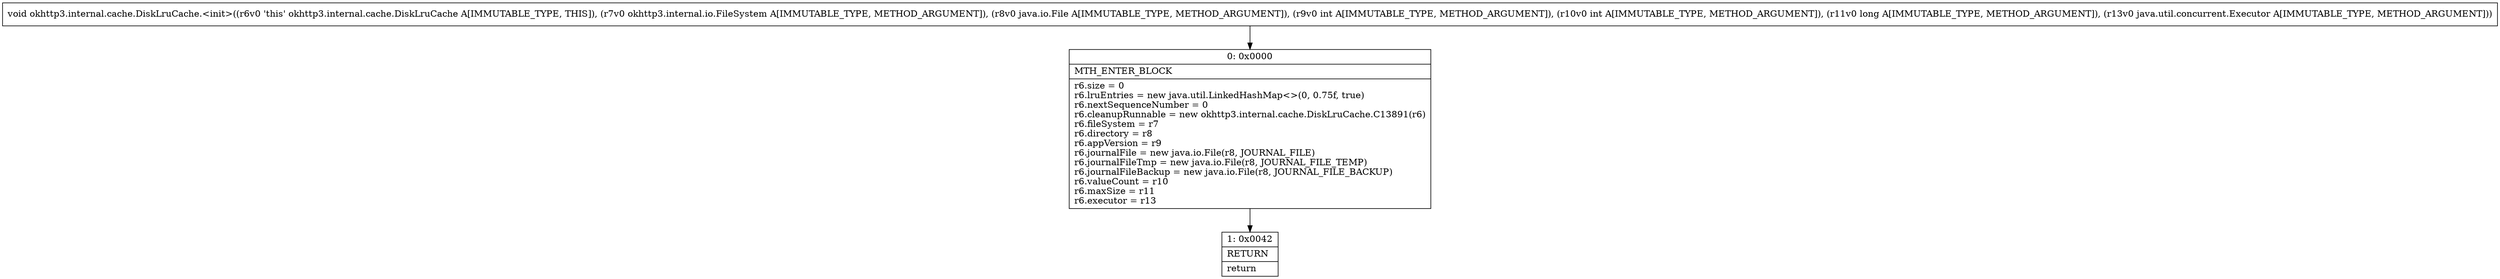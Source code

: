 digraph "CFG forokhttp3.internal.cache.DiskLruCache.\<init\>(Lokhttp3\/internal\/io\/FileSystem;Ljava\/io\/File;IIJLjava\/util\/concurrent\/Executor;)V" {
Node_0 [shape=record,label="{0\:\ 0x0000|MTH_ENTER_BLOCK\l|r6.size = 0\lr6.lruEntries = new java.util.LinkedHashMap\<\>(0, 0.75f, true)\lr6.nextSequenceNumber = 0\lr6.cleanupRunnable = new okhttp3.internal.cache.DiskLruCache.C13891(r6)\lr6.fileSystem = r7\lr6.directory = r8\lr6.appVersion = r9\lr6.journalFile = new java.io.File(r8, JOURNAL_FILE)\lr6.journalFileTmp = new java.io.File(r8, JOURNAL_FILE_TEMP)\lr6.journalFileBackup = new java.io.File(r8, JOURNAL_FILE_BACKUP)\lr6.valueCount = r10\lr6.maxSize = r11\lr6.executor = r13\l}"];
Node_1 [shape=record,label="{1\:\ 0x0042|RETURN\l|return\l}"];
MethodNode[shape=record,label="{void okhttp3.internal.cache.DiskLruCache.\<init\>((r6v0 'this' okhttp3.internal.cache.DiskLruCache A[IMMUTABLE_TYPE, THIS]), (r7v0 okhttp3.internal.io.FileSystem A[IMMUTABLE_TYPE, METHOD_ARGUMENT]), (r8v0 java.io.File A[IMMUTABLE_TYPE, METHOD_ARGUMENT]), (r9v0 int A[IMMUTABLE_TYPE, METHOD_ARGUMENT]), (r10v0 int A[IMMUTABLE_TYPE, METHOD_ARGUMENT]), (r11v0 long A[IMMUTABLE_TYPE, METHOD_ARGUMENT]), (r13v0 java.util.concurrent.Executor A[IMMUTABLE_TYPE, METHOD_ARGUMENT])) }"];
MethodNode -> Node_0;
Node_0 -> Node_1;
}

